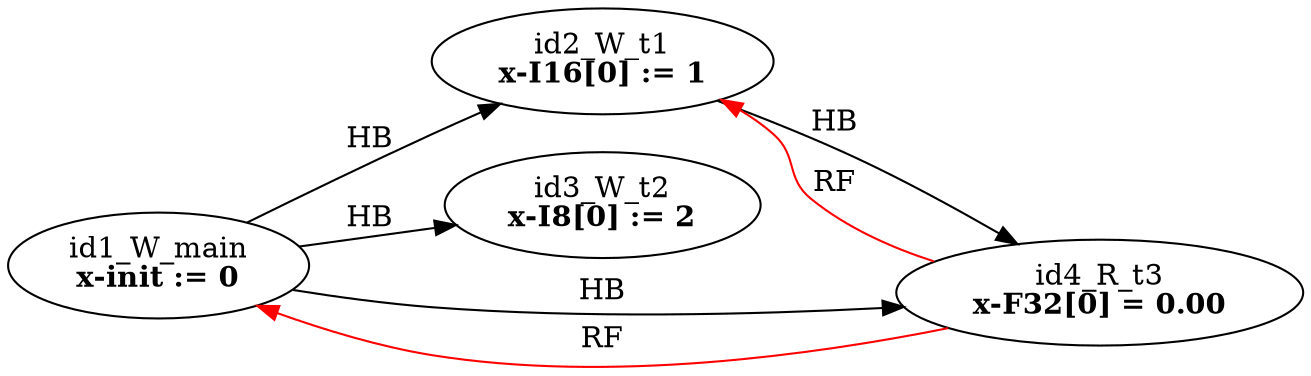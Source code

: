 digraph memory_model {
rankdir=LR;
splines=true; esep=0.5;
id1_W_main -> id2_W_t1 [label = "HB", color="black"];
id1_W_main -> id3_W_t2 [label = "HB", color="black"];
id1_W_main -> id4_R_t3 [label = "HB", color="black"];
id2_W_t1 -> id4_R_t3 [label = "HB", color="black"];
id4_R_t3 -> id1_W_main [label = "RF", color="red"];
id4_R_t3 -> id2_W_t1 [label = "RF", color="red"];
id1_W_main [label=<id1_W_main<br/><B>x-init := 0</B>>, pos="5.0,2!"]
id2_W_t1 [label=<id2_W_t1<br/><B>x-I16[0] := 1</B>>, pos="0,0!"]
id3_W_t2 [label=<id3_W_t2<br/><B>x-I8[0] := 2</B>>, pos="5,0!"]
id4_R_t3 [label=<id4_R_t3<br/><B>x-F32[0] = 0.00</B>>, pos="10,0!"]
}